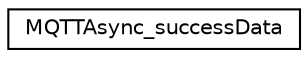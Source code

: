digraph "Graphical Class Hierarchy"
{
 // LATEX_PDF_SIZE
  edge [fontname="Helvetica",fontsize="10",labelfontname="Helvetica",labelfontsize="10"];
  node [fontname="Helvetica",fontsize="10",shape=record];
  rankdir="LR";
  Node0 [label="MQTTAsync_successData",height=0.2,width=0.4,color="black", fillcolor="white", style="filled",URL="$structMQTTAsync__successData.html",tooltip=" "];
}
